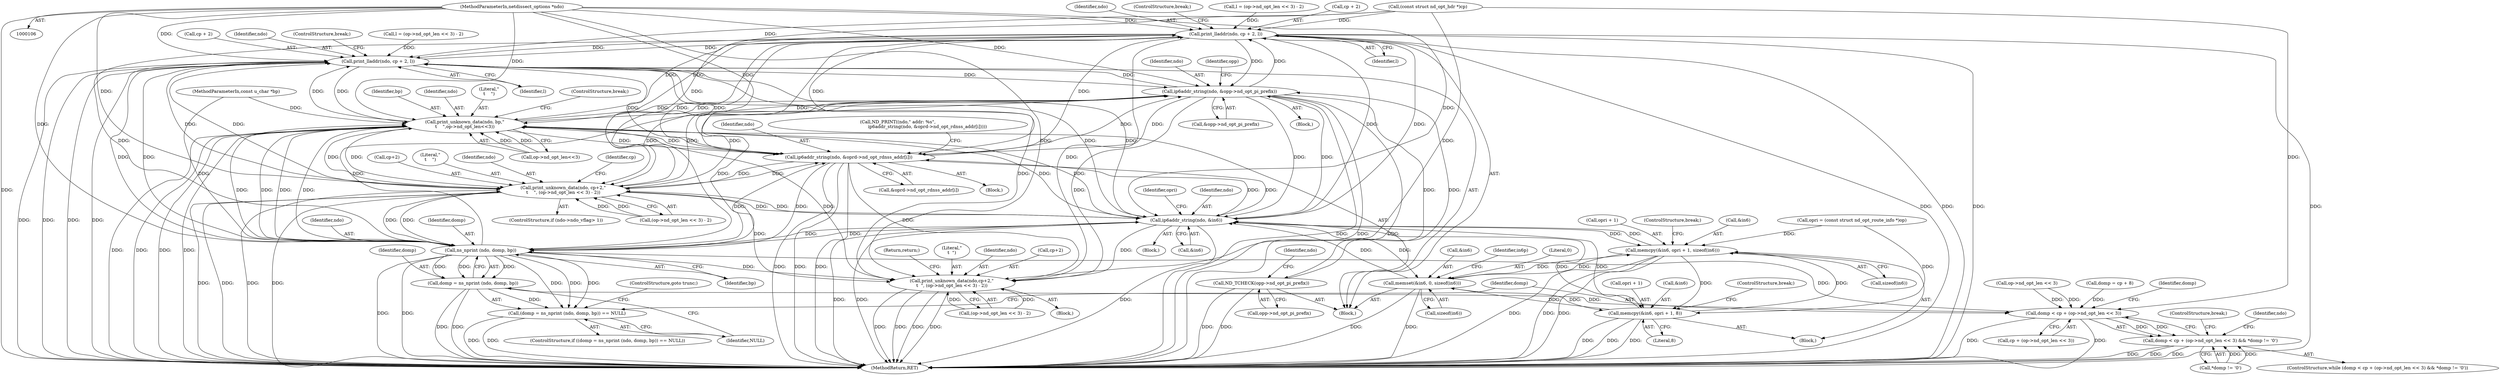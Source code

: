 digraph "0_tcpdump_d7505276842e85bfd067fa21cdb32b8a2dc3c5e4_0@pointer" {
"1000107" [label="(MethodParameterIn,netdissect_options *ndo)"];
"1000211" [label="(Call,print_lladdr(ndo, cp + 2, l))"];
"1000228" [label="(Call,print_lladdr(ndo, cp + 2, l))"];
"1000251" [label="(Call,ip6addr_string(ndo, &opp->nd_opt_pi_prefix))"];
"1000241" [label="(Call,ND_TCHECK(opp->nd_opt_pi_prefix))"];
"1000296" [label="(Call,print_unknown_data(ndo, bp,\"\n\t    \",op->nd_opt_len<<3))"];
"1000382" [label="(Call,ip6addr_string(ndo, &oprd->nd_opt_rdnss_addr[i]))"];
"1000436" [label="(Call,ns_nprint (ndo, domp, bp))"];
"1000433" [label="(Call,(domp = ns_nprint (ndo, domp, bp)) == NULL)"];
"1000434" [label="(Call,domp = ns_nprint (ndo, domp, bp))"];
"1000414" [label="(Call,domp < cp + (op->nd_opt_len << 3))"];
"1000413" [label="(Call,domp < cp + (op->nd_opt_len << 3) && *domp != '\0')"];
"1000555" [label="(Call,ip6addr_string(ndo, &in6))"];
"1000501" [label="(Call,memset(&in6, 0, sizeof(in6)))"];
"1000526" [label="(Call,memcpy(&in6, opri + 1, 8))"];
"1000538" [label="(Call,memcpy(&in6, opri + 1, sizeof(in6)))"];
"1000591" [label="(Call,print_unknown_data(ndo,cp+2,\"\n\t  \", (op->nd_opt_len << 3) - 2))"];
"1000612" [label="(Call,print_unknown_data(ndo, cp+2,\"\n\t    \", (op->nd_opt_len << 3) - 2))"];
"1000241" [label="(Call,ND_TCHECK(opp->nd_opt_pi_prefix))"];
"1000438" [label="(Identifier,domp)"];
"1000544" [label="(Call,sizeof(in6))"];
"1000597" [label="(Call,(op->nd_opt_len << 3) - 2)"];
"1000252" [label="(Identifier,ndo)"];
"1000416" [label="(Call,cp + (op->nd_opt_len << 3))"];
"1000492" [label="(Call,opri = (const struct nd_opt_route_info *)op)"];
"1000604" [label="(Return,return;)"];
"1000250" [label="(Block,)"];
"1000442" [label="(ControlStructure,break;)"];
"1000213" [label="(Call,cp + 2)"];
"1000233" [label="(Identifier,l)"];
"1000432" [label="(ControlStructure,if ((domp = ns_nprint (ndo, domp, bp)) == NULL))"];
"1000298" [label="(Identifier,bp)"];
"1000297" [label="(Identifier,ndo)"];
"1000434" [label="(Call,domp = ns_nprint (ndo, domp, bp))"];
"1000612" [label="(Call,print_unknown_data(ndo, cp+2,\"\n\t    \", (op->nd_opt_len << 3) - 2))"];
"1000423" [label="(Call,*domp != '\0')"];
"1000560" [label="(Identifier,opri)"];
"1000596" [label="(Literal,\"\n\t  \")"];
"1000299" [label="(Literal,\"\n\t    \")"];
"1000526" [label="(Call,memcpy(&in6, opri + 1, 8))"];
"1000541" [label="(Call,opri + 1)"];
"1000592" [label="(Identifier,ndo)"];
"1000253" [label="(Call,&opp->nd_opt_pi_prefix)"];
"1000212" [label="(Identifier,ndo)"];
"1000433" [label="(Call,(domp = ns_nprint (ndo, domp, bp)) == NULL)"];
"1000230" [label="(Call,cp + 2)"];
"1000439" [label="(Identifier,bp)"];
"1000505" [label="(Call,sizeof(in6))"];
"1000217" [label="(ControlStructure,break;)"];
"1000418" [label="(Call,op->nd_opt_len << 3)"];
"1000415" [label="(Identifier,domp)"];
"1000554" [label="(Block,)"];
"1000229" [label="(Identifier,ndo)"];
"1000259" [label="(Identifier,opp)"];
"1000555" [label="(Call,ip6addr_string(ndo, &in6))"];
"1000107" [label="(MethodParameterIn,netdissect_options *ndo)"];
"1000382" [label="(Call,ip6addr_string(ndo, &oprd->nd_opt_rdnss_addr[i]))"];
"1000384" [label="(Call,&oprd->nd_opt_rdnss_addr[i])"];
"1000242" [label="(Call,opp->nd_opt_pi_prefix)"];
"1000437" [label="(Identifier,ndo)"];
"1000228" [label="(Call,print_lladdr(ndo, cp + 2, l))"];
"1000300" [label="(Call,op->nd_opt_len<<3)"];
"1000412" [label="(ControlStructure,while (domp < cp + (op->nd_opt_len << 3) && *domp != '\0'))"];
"1000305" [label="(ControlStructure,break;)"];
"1000216" [label="(Identifier,l)"];
"1000532" [label="(Literal,8)"];
"1000440" [label="(Identifier,NULL)"];
"1000613" [label="(Identifier,ndo)"];
"1000626" [label="(Identifier,cp)"];
"1000141" [label="(Call,(const struct nd_opt_hdr *)cp)"];
"1000200" [label="(Block,)"];
"1000435" [label="(Identifier,domp)"];
"1000383" [label="(Identifier,ndo)"];
"1000380" [label="(Block,)"];
"1000557" [label="(Call,&in6)"];
"1000377" [label="(Call,ND_PRINT((ndo,\" addr: %s\",\n                                          ip6addr_string(ndo, &oprd->nd_opt_rdnss_addr[i]))))"];
"1000441" [label="(ControlStructure,goto trunc;)"];
"1000211" [label="(Call,print_lladdr(ndo, cp + 2, l))"];
"1000606" [label="(ControlStructure,if (ndo->ndo_vflag> 1))"];
"1000234" [label="(ControlStructure,break;)"];
"1000108" [label="(MethodParameterIn,const u_char *bp)"];
"1000407" [label="(Call,domp = cp + 8)"];
"1000614" [label="(Call,cp+2)"];
"1000546" [label="(ControlStructure,break;)"];
"1000518" [label="(Block,)"];
"1000502" [label="(Call,&in6)"];
"1000538" [label="(Call,memcpy(&in6, opri + 1, sizeof(in6)))"];
"1000539" [label="(Call,&in6)"];
"1000617" [label="(Literal,\"\n\t    \")"];
"1000590" [label="(Block,)"];
"1000591" [label="(Call,print_unknown_data(ndo,cp+2,\"\n\t  \", (op->nd_opt_len << 3) - 2))"];
"1000414" [label="(Call,domp < cp + (op->nd_opt_len << 3))"];
"1000529" [label="(Call,opri + 1)"];
"1000436" [label="(Call,ns_nprint (ndo, domp, bp))"];
"1000296" [label="(Call,print_unknown_data(ndo, bp,\"\n\t    \",op->nd_opt_len<<3))"];
"1000648" [label="(MethodReturn,RET)"];
"1000247" [label="(Identifier,ndo)"];
"1000251" [label="(Call,ip6addr_string(ndo, &opp->nd_opt_pi_prefix))"];
"1000508" [label="(Identifier,in6p)"];
"1000219" [label="(Call,l = (op->nd_opt_len << 3) - 2)"];
"1000618" [label="(Call,(op->nd_opt_len << 3) - 2)"];
"1000501" [label="(Call,memset(&in6, 0, sizeof(in6)))"];
"1000593" [label="(Call,cp+2)"];
"1000413" [label="(Call,domp < cp + (op->nd_opt_len << 3) && *domp != '\0')"];
"1000425" [label="(Identifier,domp)"];
"1000556" [label="(Identifier,ndo)"];
"1000430" [label="(Identifier,ndo)"];
"1000504" [label="(Literal,0)"];
"1000202" [label="(Call,l = (op->nd_opt_len << 3) - 2)"];
"1000527" [label="(Call,&in6)"];
"1000533" [label="(ControlStructure,break;)"];
"1000107" -> "1000106"  [label="AST: "];
"1000107" -> "1000648"  [label="DDG: "];
"1000107" -> "1000211"  [label="DDG: "];
"1000107" -> "1000228"  [label="DDG: "];
"1000107" -> "1000251"  [label="DDG: "];
"1000107" -> "1000296"  [label="DDG: "];
"1000107" -> "1000382"  [label="DDG: "];
"1000107" -> "1000436"  [label="DDG: "];
"1000107" -> "1000555"  [label="DDG: "];
"1000107" -> "1000591"  [label="DDG: "];
"1000107" -> "1000612"  [label="DDG: "];
"1000211" -> "1000200"  [label="AST: "];
"1000211" -> "1000216"  [label="CFG: "];
"1000212" -> "1000211"  [label="AST: "];
"1000213" -> "1000211"  [label="AST: "];
"1000216" -> "1000211"  [label="AST: "];
"1000217" -> "1000211"  [label="CFG: "];
"1000211" -> "1000648"  [label="DDG: "];
"1000211" -> "1000648"  [label="DDG: "];
"1000211" -> "1000648"  [label="DDG: "];
"1000211" -> "1000648"  [label="DDG: "];
"1000382" -> "1000211"  [label="DDG: "];
"1000436" -> "1000211"  [label="DDG: "];
"1000612" -> "1000211"  [label="DDG: "];
"1000555" -> "1000211"  [label="DDG: "];
"1000228" -> "1000211"  [label="DDG: "];
"1000251" -> "1000211"  [label="DDG: "];
"1000296" -> "1000211"  [label="DDG: "];
"1000141" -> "1000211"  [label="DDG: "];
"1000202" -> "1000211"  [label="DDG: "];
"1000211" -> "1000228"  [label="DDG: "];
"1000211" -> "1000251"  [label="DDG: "];
"1000211" -> "1000296"  [label="DDG: "];
"1000211" -> "1000382"  [label="DDG: "];
"1000211" -> "1000436"  [label="DDG: "];
"1000211" -> "1000555"  [label="DDG: "];
"1000211" -> "1000591"  [label="DDG: "];
"1000211" -> "1000612"  [label="DDG: "];
"1000228" -> "1000200"  [label="AST: "];
"1000228" -> "1000233"  [label="CFG: "];
"1000229" -> "1000228"  [label="AST: "];
"1000230" -> "1000228"  [label="AST: "];
"1000233" -> "1000228"  [label="AST: "];
"1000234" -> "1000228"  [label="CFG: "];
"1000228" -> "1000648"  [label="DDG: "];
"1000228" -> "1000648"  [label="DDG: "];
"1000228" -> "1000648"  [label="DDG: "];
"1000228" -> "1000648"  [label="DDG: "];
"1000382" -> "1000228"  [label="DDG: "];
"1000436" -> "1000228"  [label="DDG: "];
"1000612" -> "1000228"  [label="DDG: "];
"1000555" -> "1000228"  [label="DDG: "];
"1000251" -> "1000228"  [label="DDG: "];
"1000296" -> "1000228"  [label="DDG: "];
"1000141" -> "1000228"  [label="DDG: "];
"1000219" -> "1000228"  [label="DDG: "];
"1000228" -> "1000251"  [label="DDG: "];
"1000228" -> "1000296"  [label="DDG: "];
"1000228" -> "1000382"  [label="DDG: "];
"1000228" -> "1000436"  [label="DDG: "];
"1000228" -> "1000555"  [label="DDG: "];
"1000228" -> "1000591"  [label="DDG: "];
"1000228" -> "1000612"  [label="DDG: "];
"1000251" -> "1000250"  [label="AST: "];
"1000251" -> "1000253"  [label="CFG: "];
"1000252" -> "1000251"  [label="AST: "];
"1000253" -> "1000251"  [label="AST: "];
"1000259" -> "1000251"  [label="CFG: "];
"1000251" -> "1000648"  [label="DDG: "];
"1000251" -> "1000648"  [label="DDG: "];
"1000251" -> "1000648"  [label="DDG: "];
"1000251" -> "1000241"  [label="DDG: "];
"1000382" -> "1000251"  [label="DDG: "];
"1000436" -> "1000251"  [label="DDG: "];
"1000612" -> "1000251"  [label="DDG: "];
"1000555" -> "1000251"  [label="DDG: "];
"1000296" -> "1000251"  [label="DDG: "];
"1000241" -> "1000251"  [label="DDG: "];
"1000251" -> "1000296"  [label="DDG: "];
"1000251" -> "1000382"  [label="DDG: "];
"1000251" -> "1000436"  [label="DDG: "];
"1000251" -> "1000555"  [label="DDG: "];
"1000251" -> "1000591"  [label="DDG: "];
"1000251" -> "1000612"  [label="DDG: "];
"1000241" -> "1000200"  [label="AST: "];
"1000241" -> "1000242"  [label="CFG: "];
"1000242" -> "1000241"  [label="AST: "];
"1000247" -> "1000241"  [label="CFG: "];
"1000241" -> "1000648"  [label="DDG: "];
"1000241" -> "1000648"  [label="DDG: "];
"1000296" -> "1000200"  [label="AST: "];
"1000296" -> "1000300"  [label="CFG: "];
"1000297" -> "1000296"  [label="AST: "];
"1000298" -> "1000296"  [label="AST: "];
"1000299" -> "1000296"  [label="AST: "];
"1000300" -> "1000296"  [label="AST: "];
"1000305" -> "1000296"  [label="CFG: "];
"1000296" -> "1000648"  [label="DDG: "];
"1000296" -> "1000648"  [label="DDG: "];
"1000296" -> "1000648"  [label="DDG: "];
"1000296" -> "1000648"  [label="DDG: "];
"1000382" -> "1000296"  [label="DDG: "];
"1000436" -> "1000296"  [label="DDG: "];
"1000436" -> "1000296"  [label="DDG: "];
"1000612" -> "1000296"  [label="DDG: "];
"1000555" -> "1000296"  [label="DDG: "];
"1000108" -> "1000296"  [label="DDG: "];
"1000300" -> "1000296"  [label="DDG: "];
"1000300" -> "1000296"  [label="DDG: "];
"1000296" -> "1000382"  [label="DDG: "];
"1000296" -> "1000436"  [label="DDG: "];
"1000296" -> "1000436"  [label="DDG: "];
"1000296" -> "1000555"  [label="DDG: "];
"1000296" -> "1000591"  [label="DDG: "];
"1000296" -> "1000612"  [label="DDG: "];
"1000382" -> "1000380"  [label="AST: "];
"1000382" -> "1000384"  [label="CFG: "];
"1000383" -> "1000382"  [label="AST: "];
"1000384" -> "1000382"  [label="AST: "];
"1000377" -> "1000382"  [label="CFG: "];
"1000382" -> "1000648"  [label="DDG: "];
"1000382" -> "1000648"  [label="DDG: "];
"1000382" -> "1000648"  [label="DDG: "];
"1000436" -> "1000382"  [label="DDG: "];
"1000612" -> "1000382"  [label="DDG: "];
"1000555" -> "1000382"  [label="DDG: "];
"1000382" -> "1000436"  [label="DDG: "];
"1000382" -> "1000555"  [label="DDG: "];
"1000382" -> "1000591"  [label="DDG: "];
"1000382" -> "1000612"  [label="DDG: "];
"1000436" -> "1000434"  [label="AST: "];
"1000436" -> "1000439"  [label="CFG: "];
"1000437" -> "1000436"  [label="AST: "];
"1000438" -> "1000436"  [label="AST: "];
"1000439" -> "1000436"  [label="AST: "];
"1000434" -> "1000436"  [label="CFG: "];
"1000436" -> "1000648"  [label="DDG: "];
"1000436" -> "1000648"  [label="DDG: "];
"1000436" -> "1000433"  [label="DDG: "];
"1000436" -> "1000433"  [label="DDG: "];
"1000436" -> "1000433"  [label="DDG: "];
"1000436" -> "1000434"  [label="DDG: "];
"1000436" -> "1000434"  [label="DDG: "];
"1000436" -> "1000434"  [label="DDG: "];
"1000612" -> "1000436"  [label="DDG: "];
"1000555" -> "1000436"  [label="DDG: "];
"1000414" -> "1000436"  [label="DDG: "];
"1000108" -> "1000436"  [label="DDG: "];
"1000436" -> "1000555"  [label="DDG: "];
"1000436" -> "1000591"  [label="DDG: "];
"1000436" -> "1000612"  [label="DDG: "];
"1000433" -> "1000432"  [label="AST: "];
"1000433" -> "1000440"  [label="CFG: "];
"1000434" -> "1000433"  [label="AST: "];
"1000440" -> "1000433"  [label="AST: "];
"1000415" -> "1000433"  [label="CFG: "];
"1000441" -> "1000433"  [label="CFG: "];
"1000433" -> "1000648"  [label="DDG: "];
"1000433" -> "1000648"  [label="DDG: "];
"1000434" -> "1000433"  [label="DDG: "];
"1000435" -> "1000434"  [label="AST: "];
"1000440" -> "1000434"  [label="CFG: "];
"1000434" -> "1000648"  [label="DDG: "];
"1000434" -> "1000648"  [label="DDG: "];
"1000434" -> "1000414"  [label="DDG: "];
"1000414" -> "1000413"  [label="AST: "];
"1000414" -> "1000416"  [label="CFG: "];
"1000415" -> "1000414"  [label="AST: "];
"1000416" -> "1000414"  [label="AST: "];
"1000425" -> "1000414"  [label="CFG: "];
"1000413" -> "1000414"  [label="CFG: "];
"1000414" -> "1000648"  [label="DDG: "];
"1000414" -> "1000648"  [label="DDG: "];
"1000414" -> "1000413"  [label="DDG: "];
"1000414" -> "1000413"  [label="DDG: "];
"1000407" -> "1000414"  [label="DDG: "];
"1000141" -> "1000414"  [label="DDG: "];
"1000418" -> "1000414"  [label="DDG: "];
"1000418" -> "1000414"  [label="DDG: "];
"1000413" -> "1000412"  [label="AST: "];
"1000413" -> "1000423"  [label="CFG: "];
"1000423" -> "1000413"  [label="AST: "];
"1000430" -> "1000413"  [label="CFG: "];
"1000442" -> "1000413"  [label="CFG: "];
"1000413" -> "1000648"  [label="DDG: "];
"1000413" -> "1000648"  [label="DDG: "];
"1000413" -> "1000648"  [label="DDG: "];
"1000423" -> "1000413"  [label="DDG: "];
"1000423" -> "1000413"  [label="DDG: "];
"1000555" -> "1000554"  [label="AST: "];
"1000555" -> "1000557"  [label="CFG: "];
"1000556" -> "1000555"  [label="AST: "];
"1000557" -> "1000555"  [label="AST: "];
"1000560" -> "1000555"  [label="CFG: "];
"1000555" -> "1000648"  [label="DDG: "];
"1000555" -> "1000648"  [label="DDG: "];
"1000555" -> "1000648"  [label="DDG: "];
"1000555" -> "1000501"  [label="DDG: "];
"1000555" -> "1000526"  [label="DDG: "];
"1000555" -> "1000538"  [label="DDG: "];
"1000612" -> "1000555"  [label="DDG: "];
"1000501" -> "1000555"  [label="DDG: "];
"1000526" -> "1000555"  [label="DDG: "];
"1000538" -> "1000555"  [label="DDG: "];
"1000555" -> "1000591"  [label="DDG: "];
"1000555" -> "1000612"  [label="DDG: "];
"1000501" -> "1000200"  [label="AST: "];
"1000501" -> "1000505"  [label="CFG: "];
"1000502" -> "1000501"  [label="AST: "];
"1000504" -> "1000501"  [label="AST: "];
"1000505" -> "1000501"  [label="AST: "];
"1000508" -> "1000501"  [label="CFG: "];
"1000501" -> "1000648"  [label="DDG: "];
"1000501" -> "1000648"  [label="DDG: "];
"1000526" -> "1000501"  [label="DDG: "];
"1000538" -> "1000501"  [label="DDG: "];
"1000501" -> "1000526"  [label="DDG: "];
"1000501" -> "1000538"  [label="DDG: "];
"1000526" -> "1000518"  [label="AST: "];
"1000526" -> "1000532"  [label="CFG: "];
"1000527" -> "1000526"  [label="AST: "];
"1000529" -> "1000526"  [label="AST: "];
"1000532" -> "1000526"  [label="AST: "];
"1000533" -> "1000526"  [label="CFG: "];
"1000526" -> "1000648"  [label="DDG: "];
"1000526" -> "1000648"  [label="DDG: "];
"1000526" -> "1000648"  [label="DDG: "];
"1000538" -> "1000526"  [label="DDG: "];
"1000492" -> "1000526"  [label="DDG: "];
"1000526" -> "1000538"  [label="DDG: "];
"1000538" -> "1000518"  [label="AST: "];
"1000538" -> "1000544"  [label="CFG: "];
"1000539" -> "1000538"  [label="AST: "];
"1000541" -> "1000538"  [label="AST: "];
"1000544" -> "1000538"  [label="AST: "];
"1000546" -> "1000538"  [label="CFG: "];
"1000538" -> "1000648"  [label="DDG: "];
"1000538" -> "1000648"  [label="DDG: "];
"1000538" -> "1000648"  [label="DDG: "];
"1000492" -> "1000538"  [label="DDG: "];
"1000591" -> "1000590"  [label="AST: "];
"1000591" -> "1000597"  [label="CFG: "];
"1000592" -> "1000591"  [label="AST: "];
"1000593" -> "1000591"  [label="AST: "];
"1000596" -> "1000591"  [label="AST: "];
"1000597" -> "1000591"  [label="AST: "];
"1000604" -> "1000591"  [label="CFG: "];
"1000591" -> "1000648"  [label="DDG: "];
"1000591" -> "1000648"  [label="DDG: "];
"1000591" -> "1000648"  [label="DDG: "];
"1000591" -> "1000648"  [label="DDG: "];
"1000612" -> "1000591"  [label="DDG: "];
"1000141" -> "1000591"  [label="DDG: "];
"1000597" -> "1000591"  [label="DDG: "];
"1000597" -> "1000591"  [label="DDG: "];
"1000612" -> "1000606"  [label="AST: "];
"1000612" -> "1000618"  [label="CFG: "];
"1000613" -> "1000612"  [label="AST: "];
"1000614" -> "1000612"  [label="AST: "];
"1000617" -> "1000612"  [label="AST: "];
"1000618" -> "1000612"  [label="AST: "];
"1000626" -> "1000612"  [label="CFG: "];
"1000612" -> "1000648"  [label="DDG: "];
"1000612" -> "1000648"  [label="DDG: "];
"1000612" -> "1000648"  [label="DDG: "];
"1000612" -> "1000648"  [label="DDG: "];
"1000141" -> "1000612"  [label="DDG: "];
"1000618" -> "1000612"  [label="DDG: "];
"1000618" -> "1000612"  [label="DDG: "];
}

